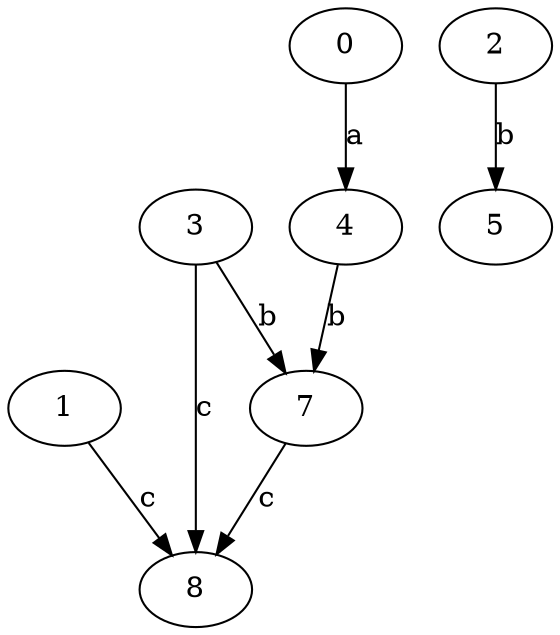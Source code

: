 strict digraph  {
1;
2;
0;
3;
4;
5;
7;
8;
1 -> 8  [label=c];
2 -> 5  [label=b];
0 -> 4  [label=a];
3 -> 7  [label=b];
3 -> 8  [label=c];
4 -> 7  [label=b];
7 -> 8  [label=c];
}
